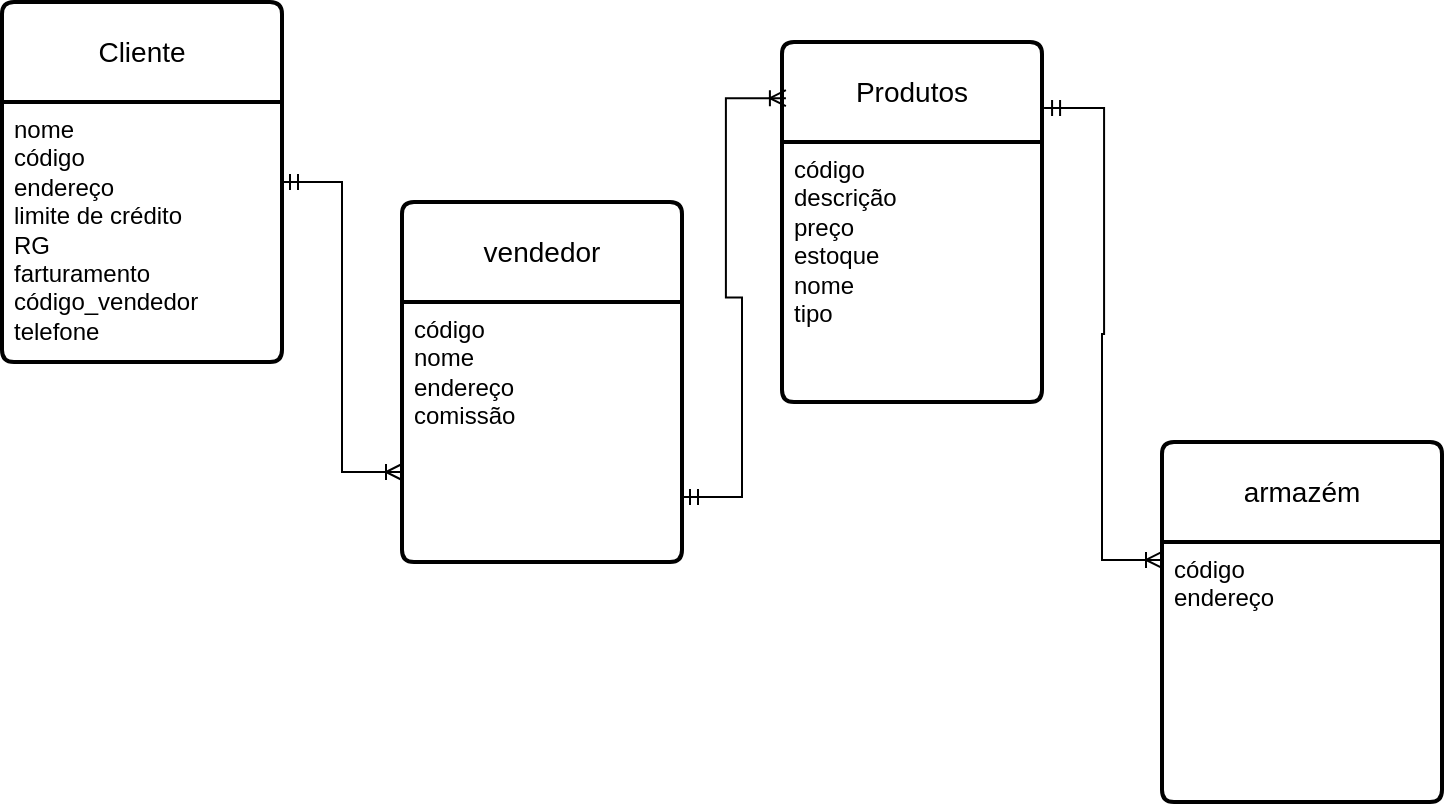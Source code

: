 <mxfile version="22.0.6" type="github">
  <diagram name="Página-1" id="XBy2-2OZxQjgucZR3S9d">
    <mxGraphModel dx="1434" dy="1887" grid="1" gridSize="10" guides="1" tooltips="1" connect="1" arrows="1" fold="1" page="1" pageScale="1" pageWidth="827" pageHeight="1169" math="0" shadow="0">
      <root>
        <mxCell id="0" />
        <mxCell id="1" parent="0" />
        <mxCell id="DscSACYJY0Y8CuKiJLWt-1" value="vendedor" style="swimlane;childLayout=stackLayout;horizontal=1;startSize=50;horizontalStack=0;rounded=1;fontSize=14;fontStyle=0;strokeWidth=2;resizeParent=0;resizeLast=1;shadow=0;dashed=0;align=center;arcSize=4;whiteSpace=wrap;html=1;" parent="1" vertex="1">
          <mxGeometry x="460" y="-40" width="140" height="180" as="geometry" />
        </mxCell>
        <mxCell id="DscSACYJY0Y8CuKiJLWt-2" value="&lt;div&gt;código&lt;/div&gt;&lt;div&gt;nome&lt;/div&gt;&lt;div&gt;endereço&lt;/div&gt;&lt;div&gt;comissão&lt;br&gt;&lt;/div&gt;" style="align=left;strokeColor=none;fillColor=none;spacingLeft=4;fontSize=12;verticalAlign=top;resizable=0;rotatable=0;part=1;html=1;" parent="DscSACYJY0Y8CuKiJLWt-1" vertex="1">
          <mxGeometry y="50" width="140" height="130" as="geometry" />
        </mxCell>
        <mxCell id="DscSACYJY0Y8CuKiJLWt-7" value="Produtos" style="swimlane;childLayout=stackLayout;horizontal=1;startSize=50;horizontalStack=0;rounded=1;fontSize=14;fontStyle=0;strokeWidth=2;resizeParent=0;resizeLast=1;shadow=0;dashed=0;align=center;arcSize=4;whiteSpace=wrap;html=1;" parent="1" vertex="1">
          <mxGeometry x="650" y="-120" width="130" height="180" as="geometry" />
        </mxCell>
        <mxCell id="DscSACYJY0Y8CuKiJLWt-8" value="&lt;div&gt;código&lt;/div&gt;&lt;div&gt;descrição&lt;/div&gt;&lt;div&gt;preço&lt;/div&gt;&lt;div&gt;estoque &lt;br&gt;&lt;/div&gt;&lt;div&gt;nome&lt;/div&gt;&lt;div&gt;tipo&lt;br&gt;&lt;/div&gt;" style="align=left;strokeColor=none;fillColor=none;spacingLeft=4;fontSize=12;verticalAlign=top;resizable=0;rotatable=0;part=1;html=1;" parent="DscSACYJY0Y8CuKiJLWt-7" vertex="1">
          <mxGeometry y="50" width="130" height="130" as="geometry" />
        </mxCell>
        <mxCell id="DscSACYJY0Y8CuKiJLWt-11" value="armazém" style="swimlane;childLayout=stackLayout;horizontal=1;startSize=50;horizontalStack=0;rounded=1;fontSize=14;fontStyle=0;strokeWidth=2;resizeParent=0;resizeLast=1;shadow=0;dashed=0;align=center;arcSize=4;whiteSpace=wrap;html=1;" parent="1" vertex="1">
          <mxGeometry x="840" y="80" width="140" height="180" as="geometry" />
        </mxCell>
        <mxCell id="DscSACYJY0Y8CuKiJLWt-12" value="código&lt;br&gt;endereço" style="align=left;strokeColor=none;fillColor=none;spacingLeft=4;fontSize=12;verticalAlign=top;resizable=0;rotatable=0;part=1;html=1;" parent="DscSACYJY0Y8CuKiJLWt-11" vertex="1">
          <mxGeometry y="50" width="140" height="130" as="geometry" />
        </mxCell>
        <mxCell id="DscSACYJY0Y8CuKiJLWt-16" value="Cliente" style="swimlane;childLayout=stackLayout;horizontal=1;startSize=50;horizontalStack=0;rounded=1;fontSize=14;fontStyle=0;strokeWidth=2;resizeParent=0;resizeLast=1;shadow=0;dashed=0;align=center;arcSize=4;whiteSpace=wrap;html=1;" parent="1" vertex="1">
          <mxGeometry x="260" y="-140" width="140" height="180" as="geometry">
            <mxRectangle x="260" y="-140" width="80" height="50" as="alternateBounds" />
          </mxGeometry>
        </mxCell>
        <mxCell id="DscSACYJY0Y8CuKiJLWt-17" value="&lt;div&gt;nome&lt;/div&gt;&lt;div&gt;código&lt;/div&gt;&lt;div&gt;endereço&lt;/div&gt;&lt;div&gt;limite de crédito&lt;/div&gt;&lt;div&gt;RG&lt;/div&gt;&lt;div&gt;farturamento&lt;/div&gt;&lt;div&gt;código_vendedor&lt;/div&gt;&lt;div&gt;telefone&lt;br&gt;&lt;/div&gt;" style="align=left;strokeColor=none;fillColor=none;spacingLeft=4;fontSize=12;verticalAlign=top;resizable=0;rotatable=0;part=1;html=1;" parent="DscSACYJY0Y8CuKiJLWt-16" vertex="1">
          <mxGeometry y="50" width="140" height="130" as="geometry" />
        </mxCell>
        <mxCell id="xI69Hsn8quczLWKtF9pm-6" value="" style="edgeStyle=entityRelationEdgeStyle;fontSize=12;html=1;endArrow=ERoneToMany;startArrow=ERmandOne;rounded=0;entryX=0;entryY=0.75;entryDx=0;entryDy=0;exitX=1;exitY=0.5;exitDx=0;exitDy=0;" edge="1" parent="1" source="DscSACYJY0Y8CuKiJLWt-16" target="DscSACYJY0Y8CuKiJLWt-1">
          <mxGeometry width="100" height="100" relative="1" as="geometry">
            <mxPoint x="360" y="140" as="sourcePoint" />
            <mxPoint x="460" y="40" as="targetPoint" />
          </mxGeometry>
        </mxCell>
        <mxCell id="xI69Hsn8quczLWKtF9pm-7" value="" style="edgeStyle=entityRelationEdgeStyle;fontSize=12;html=1;endArrow=ERoneToMany;startArrow=ERmandOne;rounded=0;exitX=1;exitY=0.75;exitDx=0;exitDy=0;entryX=0.015;entryY=0.156;entryDx=0;entryDy=0;entryPerimeter=0;" edge="1" parent="1" source="DscSACYJY0Y8CuKiJLWt-2" target="DscSACYJY0Y8CuKiJLWt-7">
          <mxGeometry width="100" height="100" relative="1" as="geometry">
            <mxPoint x="590" y="80" as="sourcePoint" />
            <mxPoint x="650" y="-26" as="targetPoint" />
          </mxGeometry>
        </mxCell>
        <mxCell id="xI69Hsn8quczLWKtF9pm-8" value="" style="edgeStyle=entityRelationEdgeStyle;fontSize=12;html=1;endArrow=ERoneToMany;startArrow=ERmandOne;rounded=0;entryX=0;entryY=0.069;entryDx=0;entryDy=0;entryPerimeter=0;exitX=1.008;exitY=0.183;exitDx=0;exitDy=0;exitPerimeter=0;" edge="1" parent="1" source="DscSACYJY0Y8CuKiJLWt-7" target="DscSACYJY0Y8CuKiJLWt-12">
          <mxGeometry width="100" height="100" relative="1" as="geometry">
            <mxPoint x="780" y="-30" as="sourcePoint" />
            <mxPoint x="880" y="-130" as="targetPoint" />
          </mxGeometry>
        </mxCell>
      </root>
    </mxGraphModel>
  </diagram>
</mxfile>
